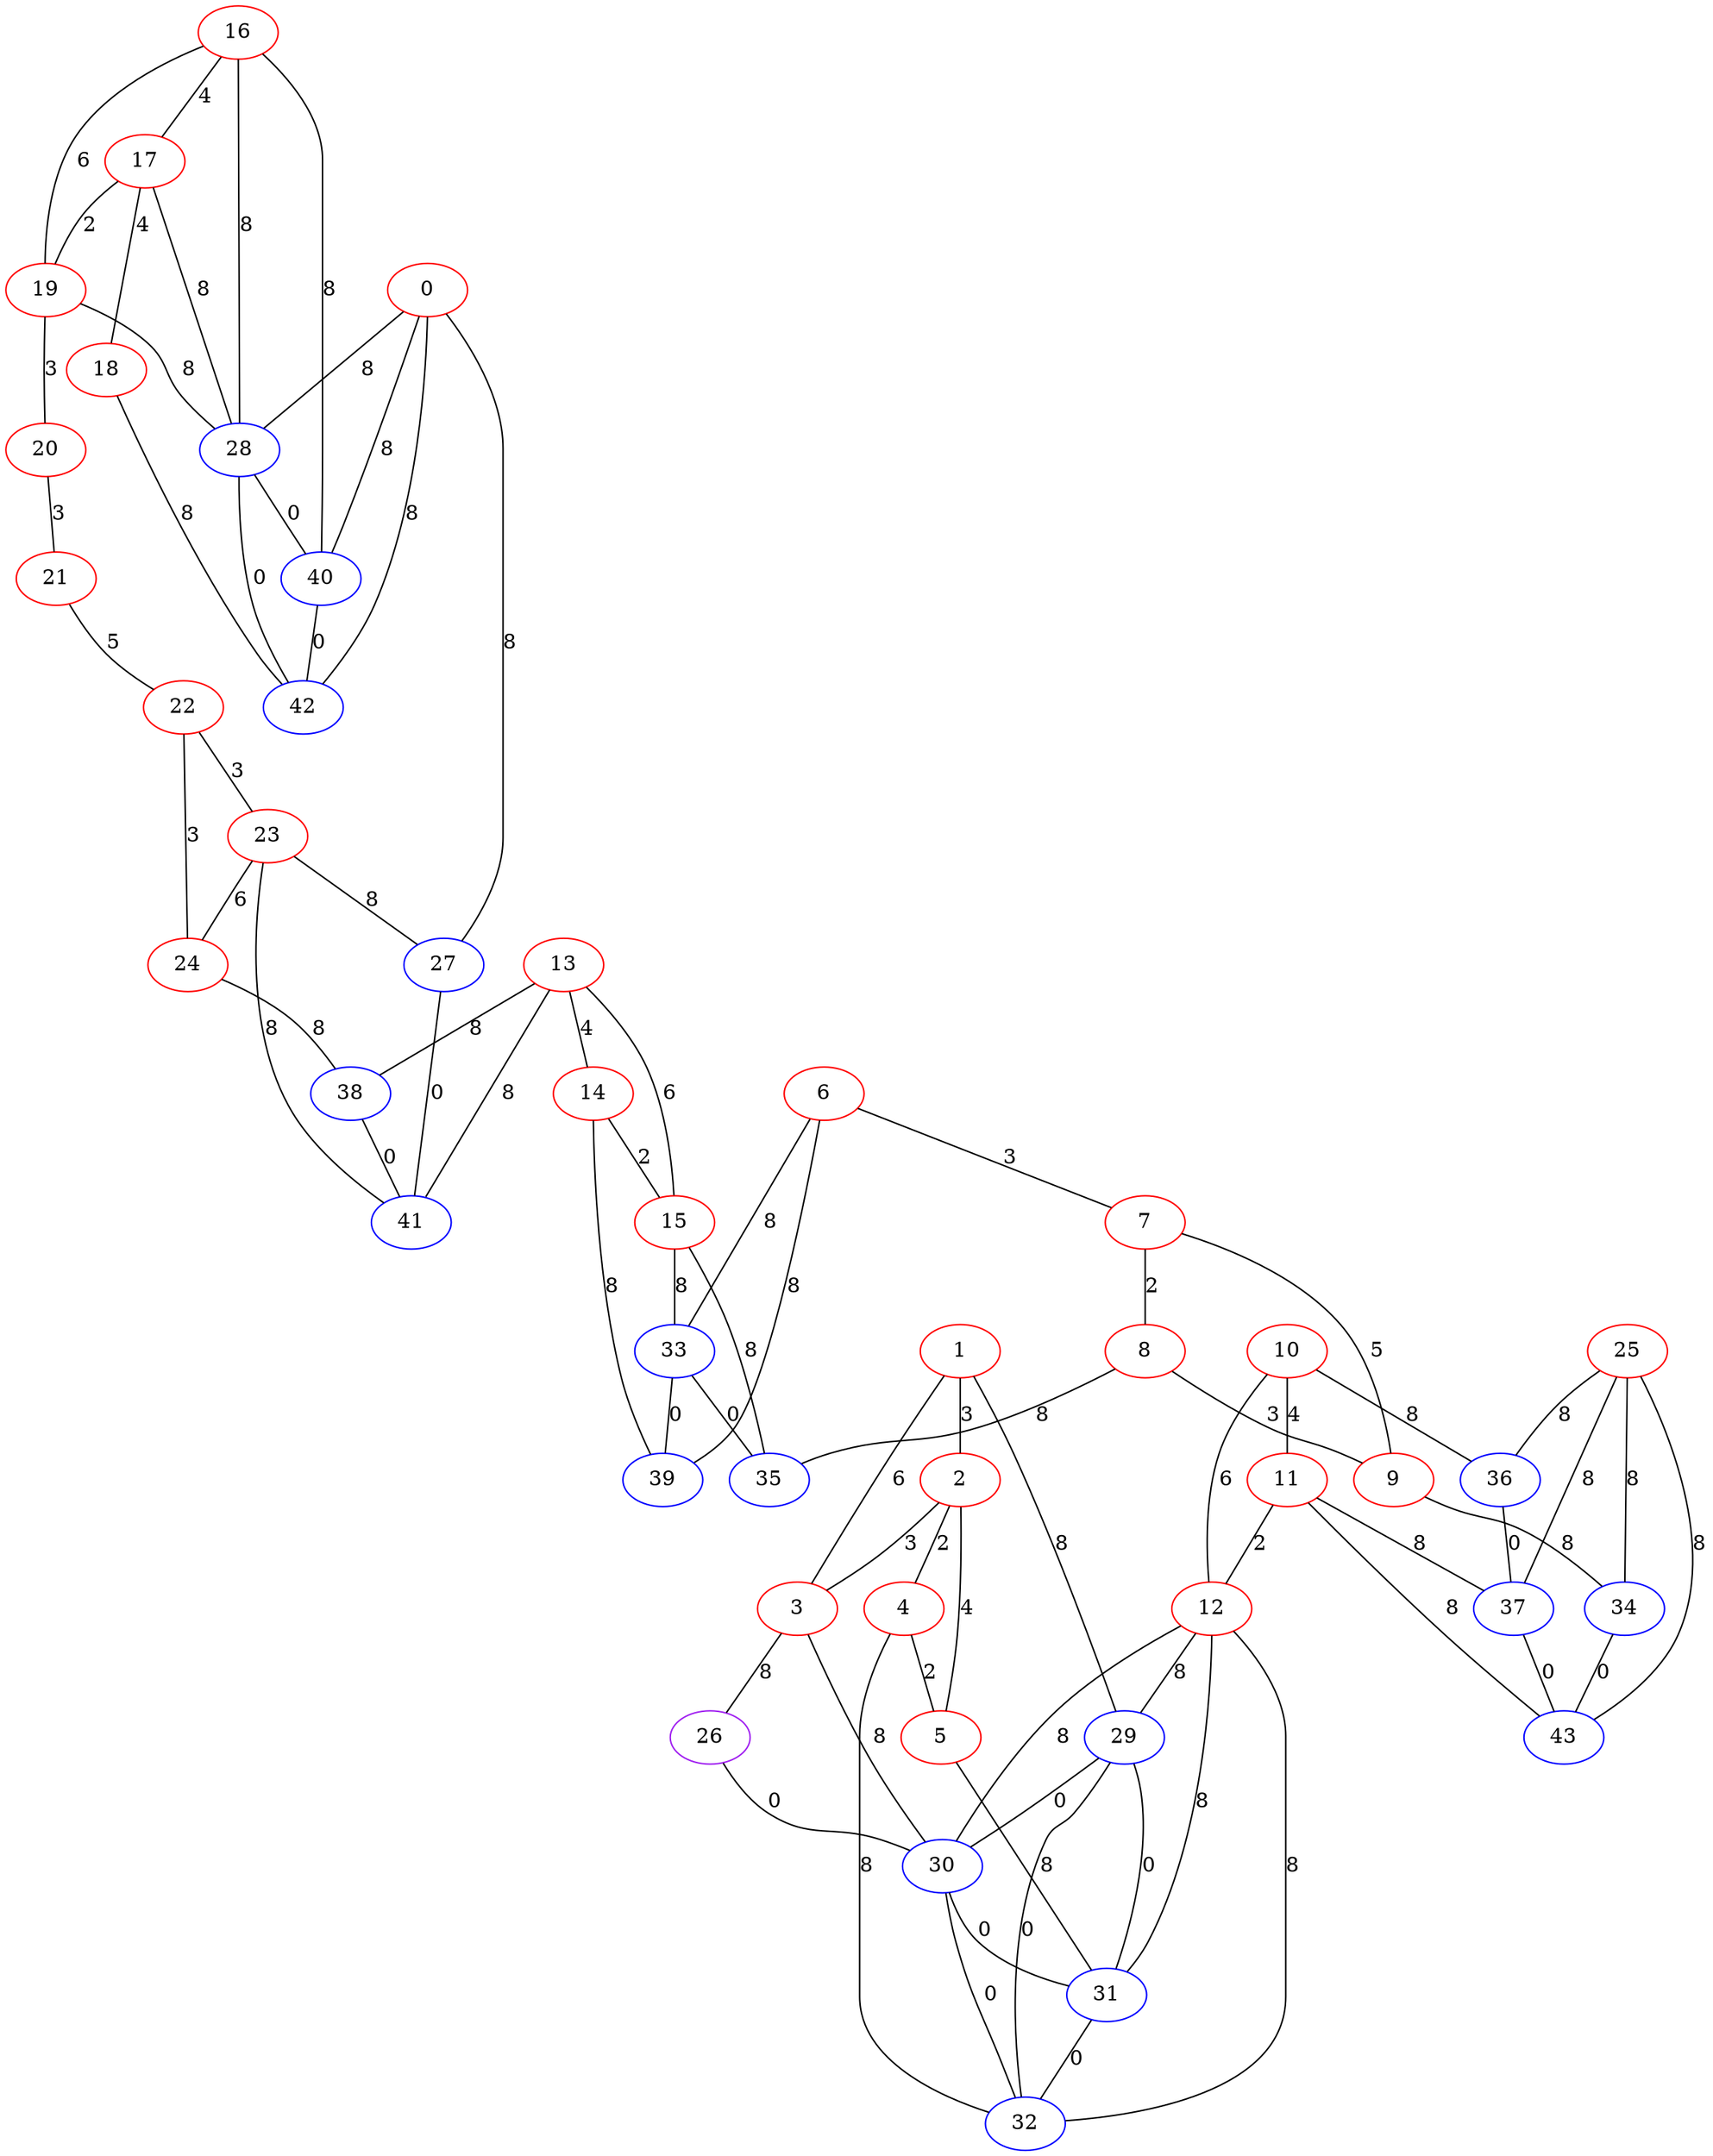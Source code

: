 graph "" {
0 [color=red, weight=1];
1 [color=red, weight=1];
2 [color=red, weight=1];
3 [color=red, weight=1];
4 [color=red, weight=1];
5 [color=red, weight=1];
6 [color=red, weight=1];
7 [color=red, weight=1];
8 [color=red, weight=1];
9 [color=red, weight=1];
10 [color=red, weight=1];
11 [color=red, weight=1];
12 [color=red, weight=1];
13 [color=red, weight=1];
14 [color=red, weight=1];
15 [color=red, weight=1];
16 [color=red, weight=1];
17 [color=red, weight=1];
18 [color=red, weight=1];
19 [color=red, weight=1];
20 [color=red, weight=1];
21 [color=red, weight=1];
22 [color=red, weight=1];
23 [color=red, weight=1];
24 [color=red, weight=1];
25 [color=red, weight=1];
26 [color=purple, weight=4];
27 [color=blue, weight=3];
28 [color=blue, weight=3];
29 [color=blue, weight=3];
30 [color=blue, weight=3];
31 [color=blue, weight=3];
32 [color=blue, weight=3];
33 [color=blue, weight=3];
34 [color=blue, weight=3];
35 [color=blue, weight=3];
36 [color=blue, weight=3];
37 [color=blue, weight=3];
38 [color=blue, weight=3];
39 [color=blue, weight=3];
40 [color=blue, weight=3];
41 [color=blue, weight=3];
42 [color=blue, weight=3];
43 [color=blue, weight=3];
0 -- 40  [key=0, label=8];
0 -- 42  [key=0, label=8];
0 -- 27  [key=0, label=8];
0 -- 28  [key=0, label=8];
1 -- 2  [key=0, label=3];
1 -- 3  [key=0, label=6];
1 -- 29  [key=0, label=8];
2 -- 3  [key=0, label=3];
2 -- 4  [key=0, label=2];
2 -- 5  [key=0, label=4];
3 -- 26  [key=0, label=8];
3 -- 30  [key=0, label=8];
4 -- 32  [key=0, label=8];
4 -- 5  [key=0, label=2];
5 -- 31  [key=0, label=8];
6 -- 33  [key=0, label=8];
6 -- 39  [key=0, label=8];
6 -- 7  [key=0, label=3];
7 -- 8  [key=0, label=2];
7 -- 9  [key=0, label=5];
8 -- 9  [key=0, label=3];
8 -- 35  [key=0, label=8];
9 -- 34  [key=0, label=8];
10 -- 36  [key=0, label=8];
10 -- 11  [key=0, label=4];
10 -- 12  [key=0, label=6];
11 -- 43  [key=0, label=8];
11 -- 12  [key=0, label=2];
11 -- 37  [key=0, label=8];
12 -- 32  [key=0, label=8];
12 -- 29  [key=0, label=8];
12 -- 30  [key=0, label=8];
12 -- 31  [key=0, label=8];
13 -- 41  [key=0, label=8];
13 -- 38  [key=0, label=8];
13 -- 14  [key=0, label=4];
13 -- 15  [key=0, label=6];
14 -- 39  [key=0, label=8];
14 -- 15  [key=0, label=2];
15 -- 33  [key=0, label=8];
15 -- 35  [key=0, label=8];
16 -- 40  [key=0, label=8];
16 -- 17  [key=0, label=4];
16 -- 19  [key=0, label=6];
16 -- 28  [key=0, label=8];
17 -- 18  [key=0, label=4];
17 -- 19  [key=0, label=2];
17 -- 28  [key=0, label=8];
18 -- 42  [key=0, label=8];
19 -- 20  [key=0, label=3];
19 -- 28  [key=0, label=8];
20 -- 21  [key=0, label=3];
21 -- 22  [key=0, label=5];
22 -- 24  [key=0, label=3];
22 -- 23  [key=0, label=3];
23 -- 24  [key=0, label=6];
23 -- 41  [key=0, label=8];
23 -- 27  [key=0, label=8];
24 -- 38  [key=0, label=8];
25 -- 34  [key=0, label=8];
25 -- 43  [key=0, label=8];
25 -- 36  [key=0, label=8];
25 -- 37  [key=0, label=8];
26 -- 30  [key=0, label=0];
27 -- 41  [key=0, label=0];
28 -- 40  [key=0, label=0];
28 -- 42  [key=0, label=0];
29 -- 32  [key=0, label=0];
29 -- 30  [key=0, label=0];
29 -- 31  [key=0, label=0];
30 -- 32  [key=0, label=0];
30 -- 31  [key=0, label=0];
31 -- 32  [key=0, label=0];
33 -- 35  [key=0, label=0];
33 -- 39  [key=0, label=0];
34 -- 43  [key=0, label=0];
36 -- 37  [key=0, label=0];
37 -- 43  [key=0, label=0];
38 -- 41  [key=0, label=0];
40 -- 42  [key=0, label=0];
}
